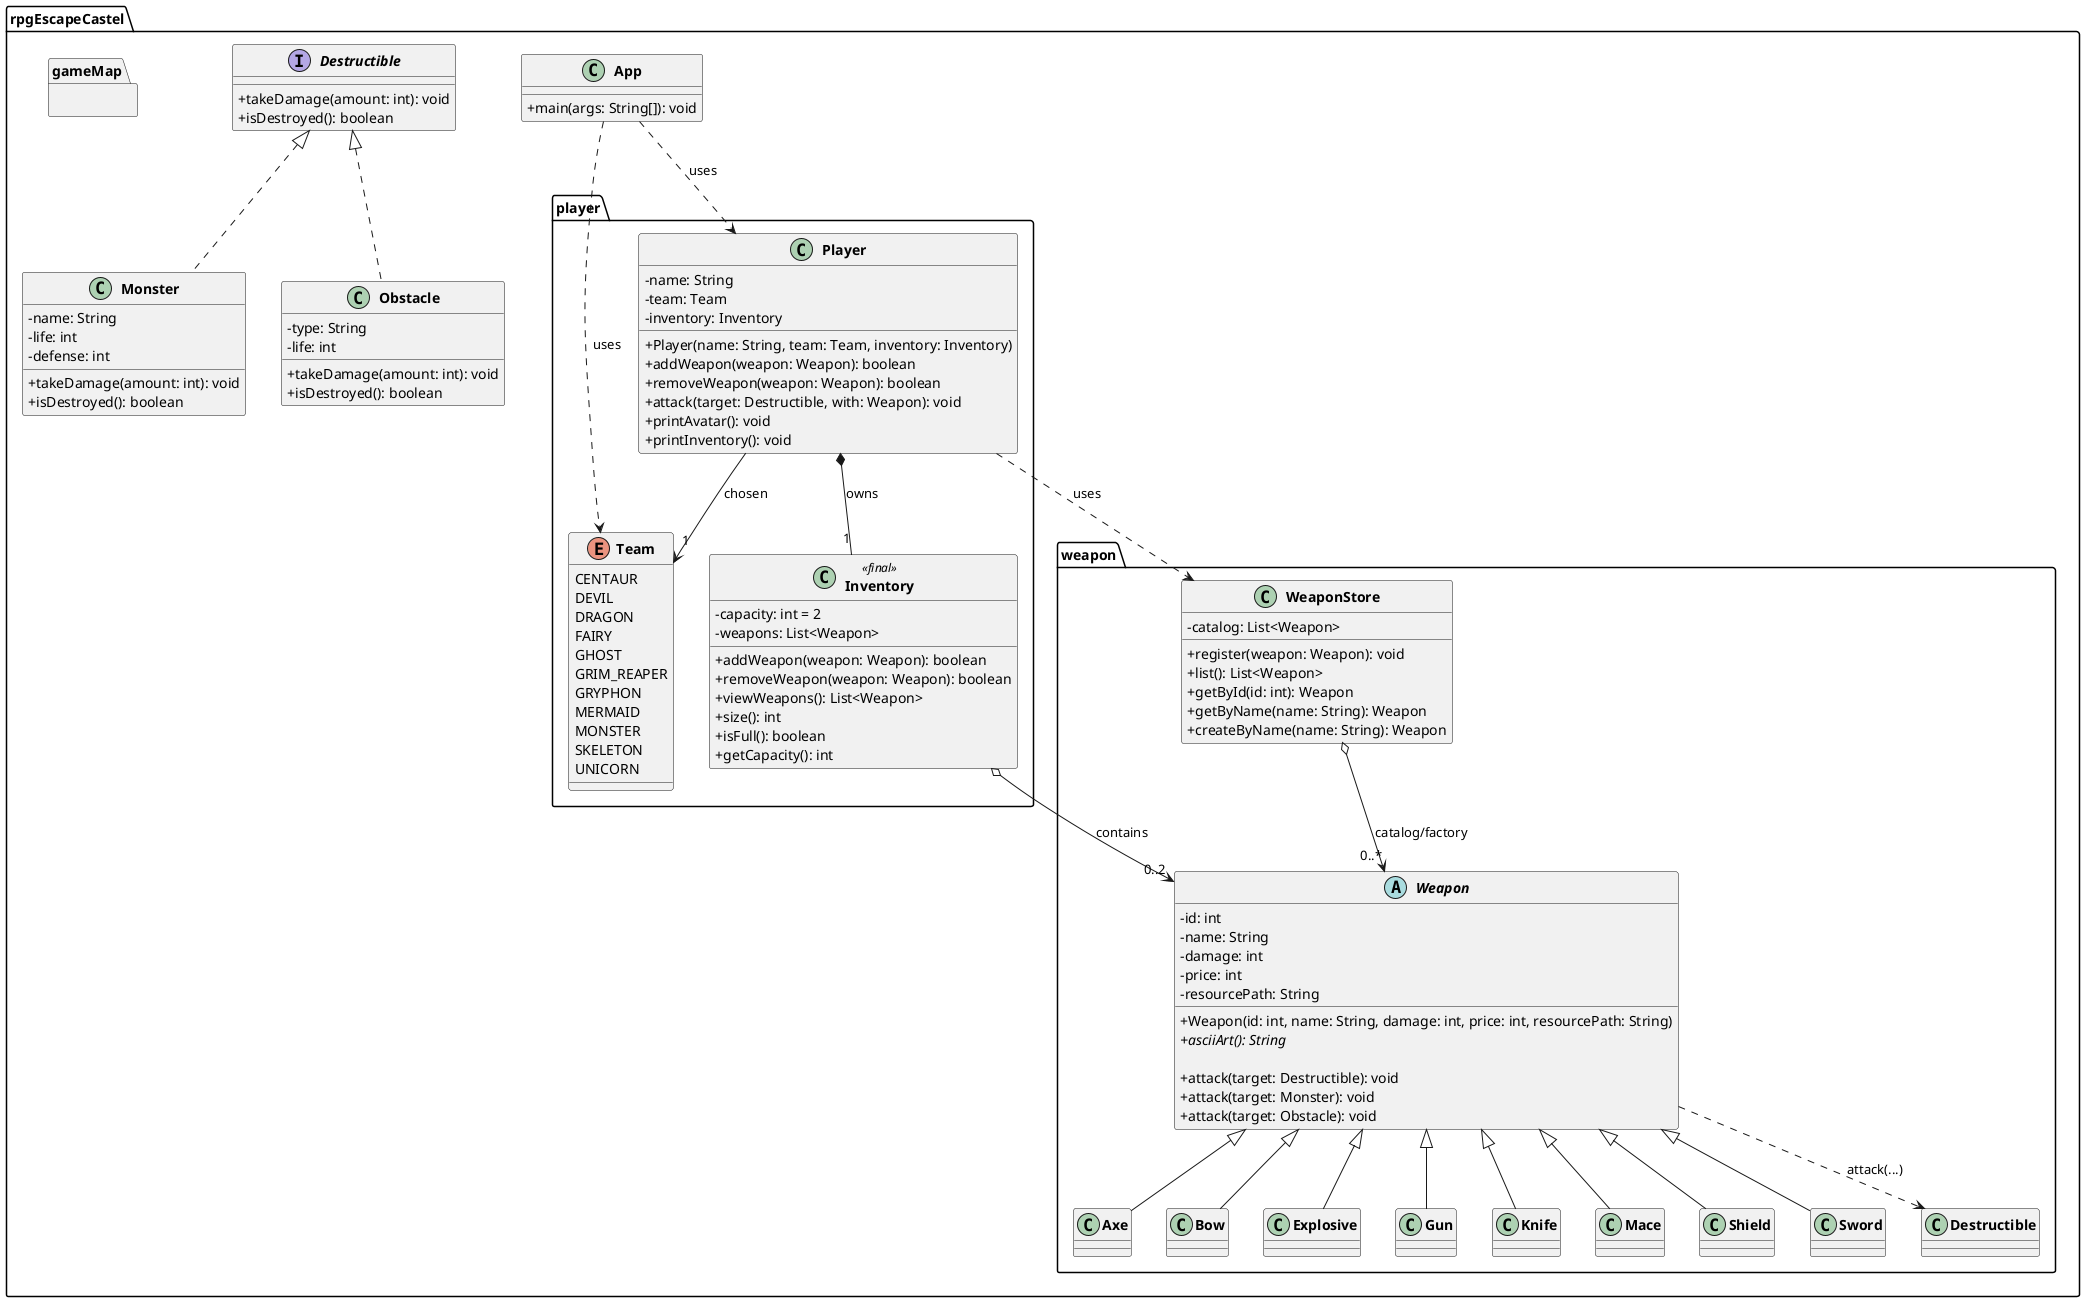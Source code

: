 @startuml
skinparam classAttributeIconSize 0
skinparam classFontStyle bold

package rpgEscapeCastel {
    class App {
        + main(args: String[]): void
    }

    package gameMap {}

    package weapon {
        abstract class Weapon {
            - id: int
            - name: String
            - damage: int
            - price: int
            - resourcePath: String
            + Weapon(id: int, name: String, damage: int, price: int, resourcePath: String)
            {abstract} + asciiArt(): String

            ' OVERLOADING (PFF 3)'
            + attack(target: Destructible): void
            + attack(target: Monster): void
            + attack(target: Obstacle): void
        }

        class Axe extends Weapon
        class Bow extends Weapon
        class Explosive extends Weapon
        class Gun extends Weapon
        class Knife extends Weapon
        class Mace extends Weapon
        class Shield extends Weapon
        class Sword extends Weapon

        Weapon ..> Destructible : attack(...)

        class WeaponStore {
            - catalog: List<Weapon>
            + register(weapon: Weapon): void
            + list(): List<Weapon>
            + getById(id: int): Weapon
            + getByName(name: String): Weapon
            + createByName(name: String): Weapon
        }

        WeaponStore o--> "0..*" Weapon : catalog/factory

    }
    package player {

        enum Team {
            CENTAUR
            DEVIL
            DRAGON
            FAIRY
            GHOST
            GRIM_REAPER
            GRYPHON
            MERMAID
            MONSTER
            SKELETON
            UNICORN
        }
        class Inventory <<final>> {
            - capacity: int = 2
            - weapons: List<Weapon>
            + addWeapon(weapon: Weapon): boolean
            + removeWeapon(weapon: Weapon): boolean
            + viewWeapons(): List<Weapon>
            + size(): int
            + isFull(): boolean
            + getCapacity(): int
        }

        class Player {
            - name: String
            - team: Team
            - inventory: Inventory
            + Player(name: String, team: Team, inventory: Inventory)
            + addWeapon(weapon: Weapon): boolean
            + removeWeapon(weapon: Weapon): boolean
            + attack(target: Destructible, with: Weapon): void
            + printAvatar(): void
            + printInventory(): void
        }
    }

    interface Destructible {
        + takeDamage(amount: int): void
        + isDestroyed(): boolean
    }

    class Monster implements Destructible {
        - name: String
        - life: int
        - defense: int
        + takeDamage(amount: int): void
        + isDestroyed(): boolean
    }

    class Obstacle implements Destructible {
        - type: String
        - life: int
        + takeDamage(amount: int): void
        + isDestroyed(): boolean
    }







    Player *-- "1" Inventory : owns
    Inventory o--> "0..2" Weapon : contains
    Player --> "1" Team : chosen
    Player ..> WeaponStore : uses
    App ..> Player : uses
    App ..> Team : uses
}
@enduml
